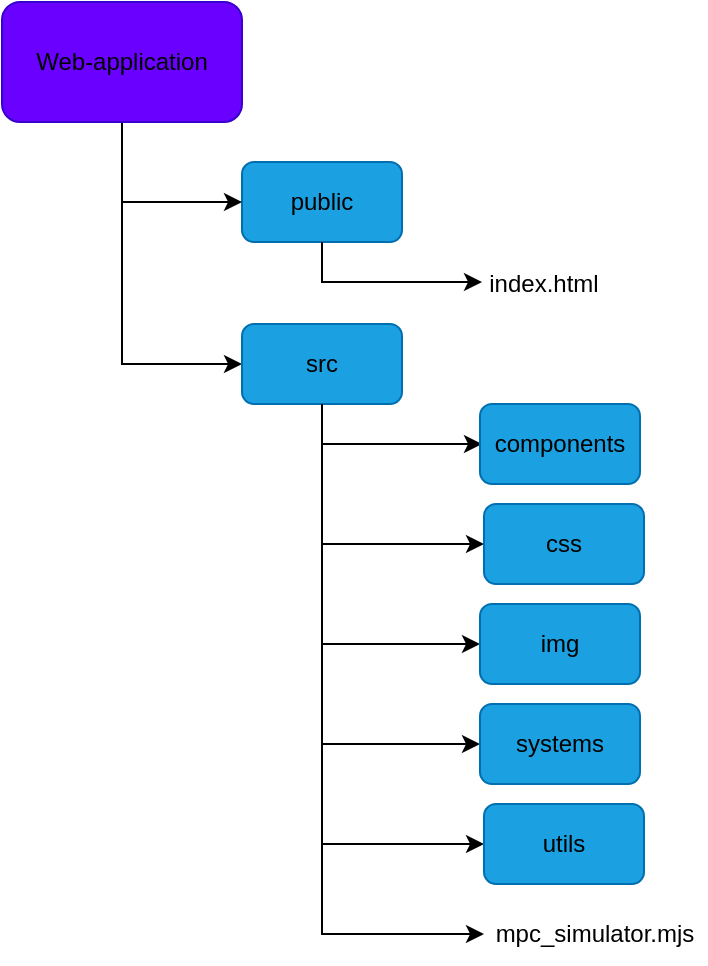 <mxfile version="21.3.4" type="github">
  <diagram name="Page-1" id="dzSScwYg1bDkqWowjRY6">
    <mxGraphModel dx="1360" dy="915" grid="1" gridSize="10" guides="1" tooltips="1" connect="1" arrows="1" fold="1" page="1" pageScale="1" pageWidth="850" pageHeight="1100" math="0" shadow="0">
      <root>
        <mxCell id="0" />
        <mxCell id="1" parent="0" />
        <mxCell id="tRwjkaypRiieognHgRcq-1" value="&lt;font color=&quot;#000000&quot;&gt;public&lt;/font&gt;" style="rounded=1;whiteSpace=wrap;html=1;fillColor=#1ba1e2;fontColor=#ffffff;strokeColor=#006EAF;" vertex="1" parent="1">
          <mxGeometry x="160" y="160" width="80" height="40" as="geometry" />
        </mxCell>
        <mxCell id="tRwjkaypRiieognHgRcq-2" value="" style="endArrow=classic;html=1;rounded=0;exitX=0.5;exitY=1;exitDx=0;exitDy=0;" edge="1" parent="1" source="tRwjkaypRiieognHgRcq-1">
          <mxGeometry width="50" height="50" relative="1" as="geometry">
            <mxPoint x="310" y="390" as="sourcePoint" />
            <mxPoint x="280" y="220" as="targetPoint" />
            <Array as="points">
              <mxPoint x="200" y="220" />
            </Array>
          </mxGeometry>
        </mxCell>
        <mxCell id="tRwjkaypRiieognHgRcq-3" value="&lt;div&gt;index.html&lt;/div&gt;" style="text;html=1;strokeColor=none;fillColor=none;align=center;verticalAlign=middle;whiteSpace=wrap;rounded=0;" vertex="1" parent="1">
          <mxGeometry x="281" y="206" width="60" height="30" as="geometry" />
        </mxCell>
        <mxCell id="tRwjkaypRiieognHgRcq-5" value="mpc_simulator.mjs" style="text;html=1;strokeColor=none;fillColor=none;align=center;verticalAlign=middle;whiteSpace=wrap;rounded=0;" vertex="1" parent="1">
          <mxGeometry x="281" y="531" width="111" height="30" as="geometry" />
        </mxCell>
        <mxCell id="tRwjkaypRiieognHgRcq-6" style="edgeStyle=orthogonalEdgeStyle;rounded=0;orthogonalLoop=1;jettySize=auto;html=1;exitX=0.5;exitY=1;exitDx=0;exitDy=0;entryX=0;entryY=0.5;entryDx=0;entryDy=0;" edge="1" parent="1" source="tRwjkaypRiieognHgRcq-10" target="tRwjkaypRiieognHgRcq-1">
          <mxGeometry relative="1" as="geometry" />
        </mxCell>
        <mxCell id="tRwjkaypRiieognHgRcq-8" style="edgeStyle=orthogonalEdgeStyle;rounded=0;orthogonalLoop=1;jettySize=auto;html=1;exitX=0.5;exitY=1;exitDx=0;exitDy=0;entryX=0;entryY=0.5;entryDx=0;entryDy=0;" edge="1" parent="1" source="tRwjkaypRiieognHgRcq-10" target="tRwjkaypRiieognHgRcq-14">
          <mxGeometry relative="1" as="geometry" />
        </mxCell>
        <mxCell id="tRwjkaypRiieognHgRcq-10" value="&lt;font color=&quot;#000000&quot;&gt;Web-application&lt;br&gt;&lt;/font&gt;" style="rounded=1;whiteSpace=wrap;html=1;fillColor=#6a00ff;fontColor=#ffffff;strokeColor=#3700CC;" vertex="1" parent="1">
          <mxGeometry x="40" y="80" width="120" height="60" as="geometry" />
        </mxCell>
        <mxCell id="tRwjkaypRiieognHgRcq-27" style="edgeStyle=orthogonalEdgeStyle;rounded=0;orthogonalLoop=1;jettySize=auto;html=1;exitX=0.5;exitY=1;exitDx=0;exitDy=0;entryX=0;entryY=0.5;entryDx=0;entryDy=0;" edge="1" parent="1" source="tRwjkaypRiieognHgRcq-14" target="tRwjkaypRiieognHgRcq-23">
          <mxGeometry relative="1" as="geometry" />
        </mxCell>
        <mxCell id="tRwjkaypRiieognHgRcq-28" style="edgeStyle=orthogonalEdgeStyle;rounded=0;orthogonalLoop=1;jettySize=auto;html=1;exitX=0.5;exitY=1;exitDx=0;exitDy=0;entryX=0;entryY=0.5;entryDx=0;entryDy=0;" edge="1" parent="1" source="tRwjkaypRiieognHgRcq-14" target="tRwjkaypRiieognHgRcq-24">
          <mxGeometry relative="1" as="geometry" />
        </mxCell>
        <mxCell id="tRwjkaypRiieognHgRcq-29" style="edgeStyle=orthogonalEdgeStyle;rounded=0;orthogonalLoop=1;jettySize=auto;html=1;exitX=0.5;exitY=1;exitDx=0;exitDy=0;entryX=0;entryY=0.5;entryDx=0;entryDy=0;" edge="1" parent="1" source="tRwjkaypRiieognHgRcq-14" target="tRwjkaypRiieognHgRcq-25">
          <mxGeometry relative="1" as="geometry" />
        </mxCell>
        <mxCell id="tRwjkaypRiieognHgRcq-30" style="edgeStyle=orthogonalEdgeStyle;rounded=0;orthogonalLoop=1;jettySize=auto;html=1;exitX=0.5;exitY=1;exitDx=0;exitDy=0;entryX=0;entryY=0.5;entryDx=0;entryDy=0;" edge="1" parent="1" source="tRwjkaypRiieognHgRcq-14" target="tRwjkaypRiieognHgRcq-26">
          <mxGeometry relative="1" as="geometry" />
        </mxCell>
        <mxCell id="tRwjkaypRiieognHgRcq-31" style="edgeStyle=orthogonalEdgeStyle;rounded=0;orthogonalLoop=1;jettySize=auto;html=1;exitX=0.5;exitY=1;exitDx=0;exitDy=0;entryX=0;entryY=0.5;entryDx=0;entryDy=0;" edge="1" parent="1" source="tRwjkaypRiieognHgRcq-14" target="tRwjkaypRiieognHgRcq-5">
          <mxGeometry relative="1" as="geometry" />
        </mxCell>
        <mxCell id="tRwjkaypRiieognHgRcq-14" value="&lt;font color=&quot;#000000&quot;&gt;src&lt;/font&gt;" style="rounded=1;whiteSpace=wrap;html=1;fillColor=#1ba1e2;fontColor=#ffffff;strokeColor=#006EAF;" vertex="1" parent="1">
          <mxGeometry x="160" y="241" width="80" height="40" as="geometry" />
        </mxCell>
        <mxCell id="tRwjkaypRiieognHgRcq-15" value="" style="endArrow=classic;html=1;rounded=0;exitX=0.5;exitY=1;exitDx=0;exitDy=0;" edge="1" parent="1" source="tRwjkaypRiieognHgRcq-14">
          <mxGeometry width="50" height="50" relative="1" as="geometry">
            <mxPoint x="310" y="471" as="sourcePoint" />
            <mxPoint x="280" y="301" as="targetPoint" />
            <Array as="points">
              <mxPoint x="200" y="301" />
            </Array>
          </mxGeometry>
        </mxCell>
        <mxCell id="tRwjkaypRiieognHgRcq-22" value="&lt;font color=&quot;#000000&quot;&gt;components&lt;br&gt;&lt;/font&gt;" style="rounded=1;whiteSpace=wrap;html=1;fillColor=#1ba1e2;fontColor=#ffffff;strokeColor=#006EAF;" vertex="1" parent="1">
          <mxGeometry x="279" y="281" width="80" height="40" as="geometry" />
        </mxCell>
        <mxCell id="tRwjkaypRiieognHgRcq-23" value="&lt;font color=&quot;#000000&quot;&gt;css&lt;/font&gt;" style="rounded=1;whiteSpace=wrap;html=1;fillColor=#1ba1e2;fontColor=#ffffff;strokeColor=#006EAF;" vertex="1" parent="1">
          <mxGeometry x="281" y="331" width="80" height="40" as="geometry" />
        </mxCell>
        <mxCell id="tRwjkaypRiieognHgRcq-24" value="&lt;font color=&quot;#000000&quot;&gt;img&lt;/font&gt;" style="rounded=1;whiteSpace=wrap;html=1;fillColor=#1ba1e2;fontColor=#ffffff;strokeColor=#006EAF;" vertex="1" parent="1">
          <mxGeometry x="279" y="381" width="80" height="40" as="geometry" />
        </mxCell>
        <mxCell id="tRwjkaypRiieognHgRcq-25" value="&lt;font color=&quot;#000000&quot;&gt;systems&lt;/font&gt;" style="rounded=1;whiteSpace=wrap;html=1;fillColor=#1ba1e2;fontColor=#ffffff;strokeColor=#006EAF;" vertex="1" parent="1">
          <mxGeometry x="279" y="431" width="80" height="40" as="geometry" />
        </mxCell>
        <mxCell id="tRwjkaypRiieognHgRcq-26" value="&lt;font color=&quot;#000000&quot;&gt;utils&lt;br&gt;&lt;/font&gt;" style="rounded=1;whiteSpace=wrap;html=1;fillColor=#1ba1e2;fontColor=#ffffff;strokeColor=#006EAF;" vertex="1" parent="1">
          <mxGeometry x="281" y="481" width="80" height="40" as="geometry" />
        </mxCell>
      </root>
    </mxGraphModel>
  </diagram>
</mxfile>
